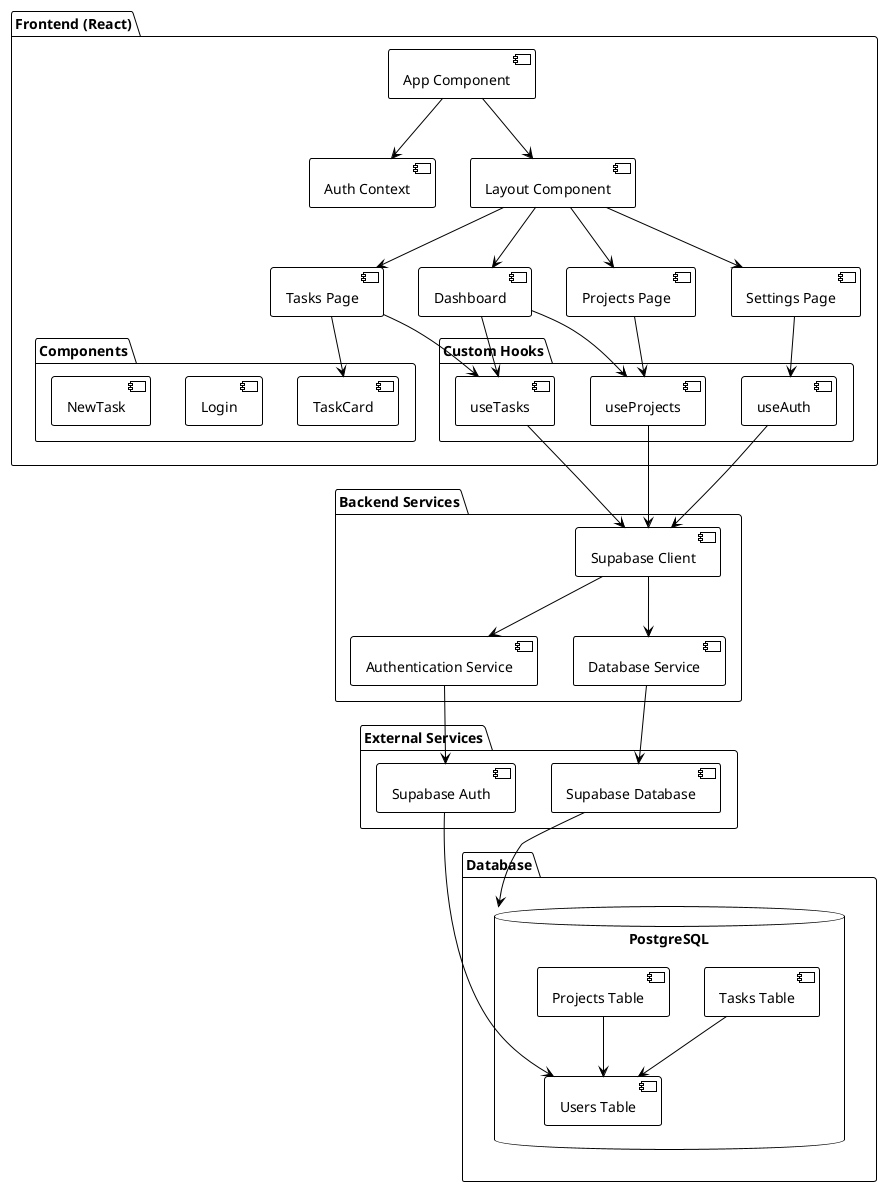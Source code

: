 @startuml
!theme plain
skinparam backgroundColor white

package "Frontend (React)" {
  component [App Component] as App
  component [Auth Context] as Auth
  component [Layout Component] as Layout
  component [Dashboard] as Dashboard
  component [Tasks Page] as Tasks
  component [Projects Page] as Projects
  component [Settings Page] as Settings
  
  package "Custom Hooks" {
    component [useTasks] as HookTasks
    component [useProjects] as HookProjects
    component [useAuth] as HookAuth
  }
  
  package "Components" {
    component [TaskCard] as TaskCard
    component [Login] as Login
    component [NewTask] as NewTask
  }
}

package "Backend Services" {
  component [Supabase Client] as SupabaseClient
  component [Authentication Service] as AuthService
  component [Database Service] as DBService
}

package "Database" {
  database [PostgreSQL] as DB {
    component [Users Table] as UsersTable
    component [Tasks Table] as TasksTable
    component [Projects Table] as ProjectsTable
  }
}

package "External Services" {
  component [Supabase Auth] as SupabaseAuth
  component [Supabase Database] as SupabaseDB
}

' Connections
App --> Auth
App --> Layout
Layout --> Dashboard
Layout --> Tasks
Layout --> Projects
Layout --> Settings

Dashboard --> HookTasks
Dashboard --> HookProjects
Tasks --> HookTasks
Tasks --> TaskCard
Projects --> HookProjects
Settings --> HookAuth

HookTasks --> SupabaseClient
HookProjects --> SupabaseClient
HookAuth --> SupabaseClient

SupabaseClient --> AuthService
SupabaseClient --> DBService

AuthService --> SupabaseAuth
DBService --> SupabaseDB

SupabaseDB --> DB
SupabaseAuth --> UsersTable

TasksTable --> UsersTable
ProjectsTable --> UsersTable

@enduml